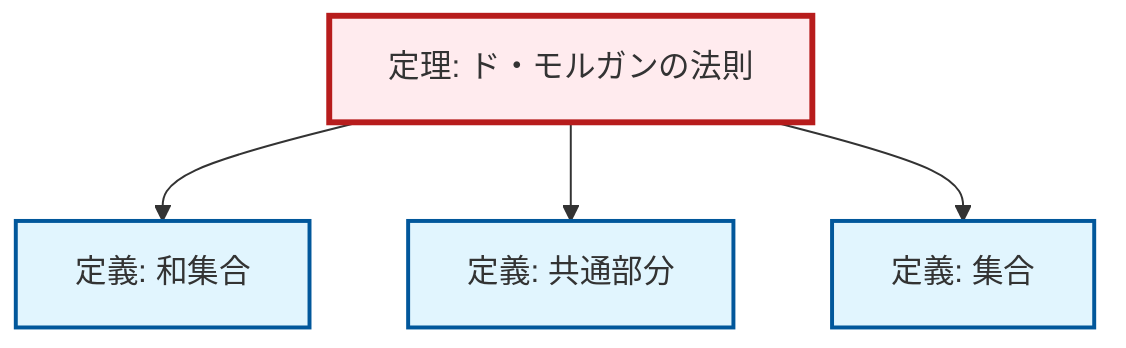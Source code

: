 graph TD
    classDef definition fill:#e1f5fe,stroke:#01579b,stroke-width:2px
    classDef theorem fill:#f3e5f5,stroke:#4a148c,stroke-width:2px
    classDef axiom fill:#fff3e0,stroke:#e65100,stroke-width:2px
    classDef example fill:#e8f5e9,stroke:#1b5e20,stroke-width:2px
    classDef current fill:#ffebee,stroke:#b71c1c,stroke-width:3px
    thm-de-morgan["定理: ド・モルガンの法則"]:::theorem
    def-set["定義: 集合"]:::definition
    def-union["定義: 和集合"]:::definition
    def-intersection["定義: 共通部分"]:::definition
    thm-de-morgan --> def-union
    thm-de-morgan --> def-intersection
    thm-de-morgan --> def-set
    class thm-de-morgan current